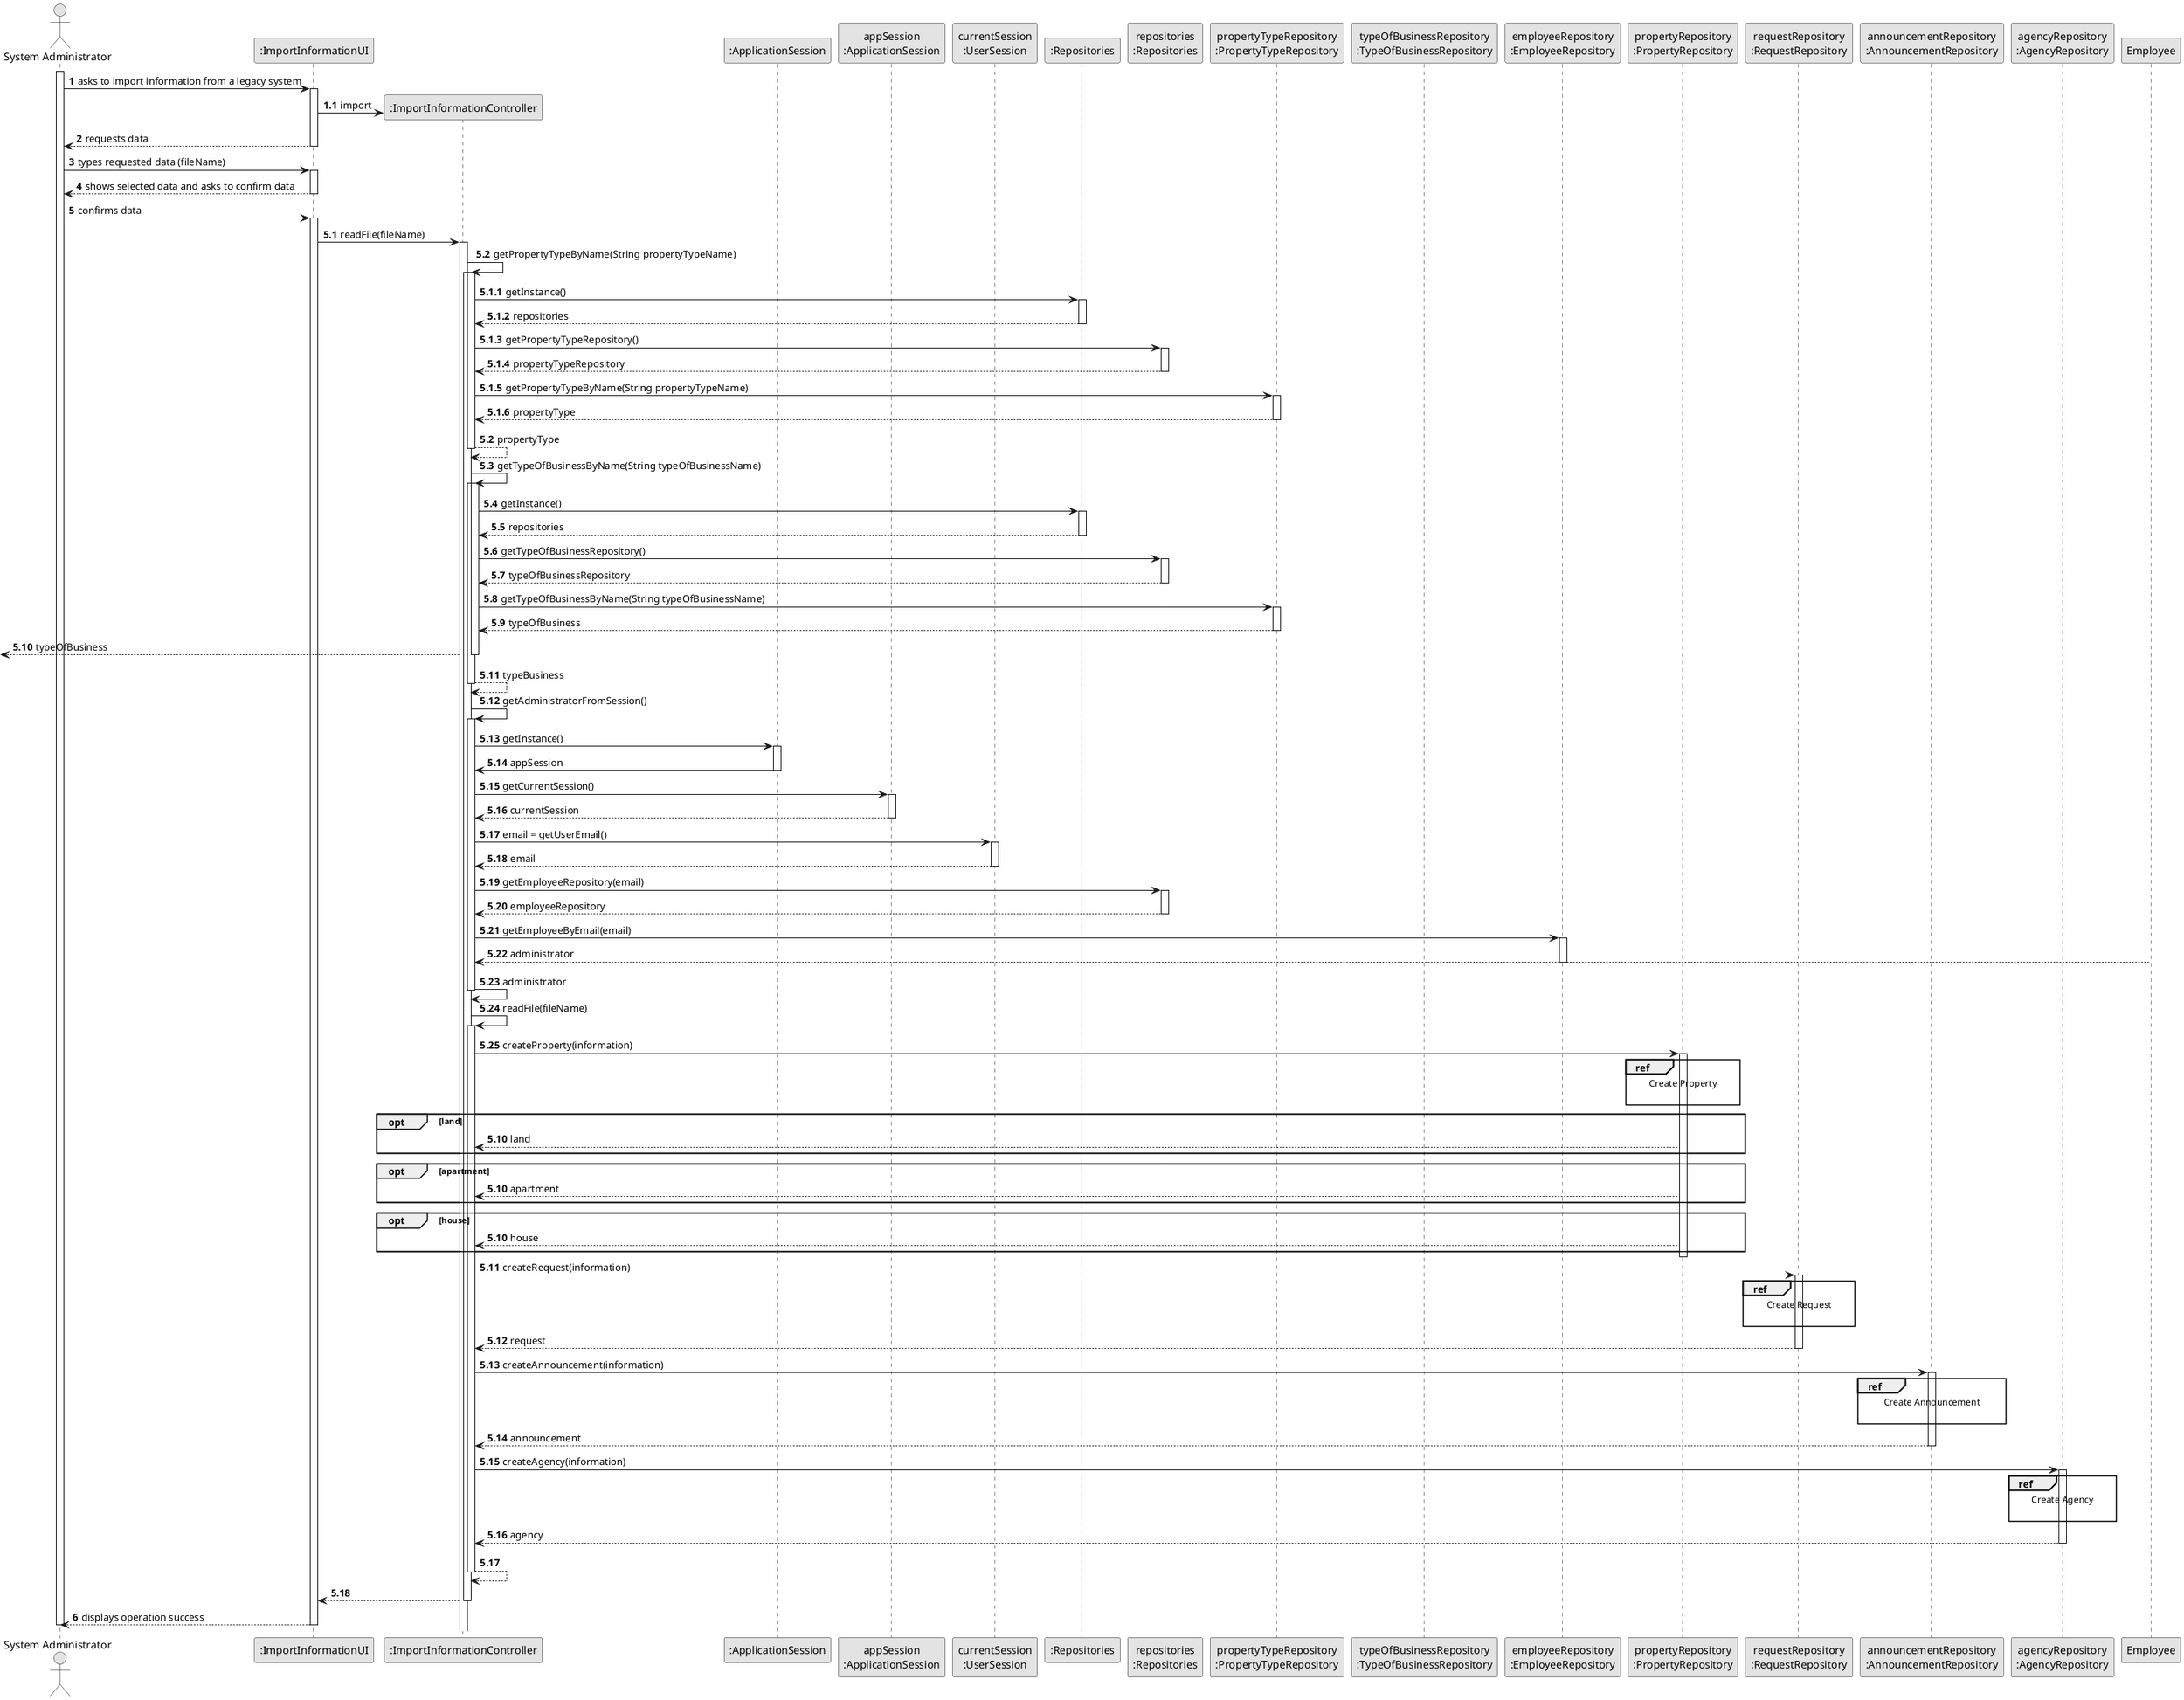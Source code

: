 @startuml
skinparam monochrome true
skinparam packageStyle rectangle
skinparam shadowing false

autonumber

'hide footbox
actor "System Administrator" as ADM
participant ":ImportInformationUI" as UI
participant ":ImportInformationController" as CTRL
participant ":ApplicationSession" as _APP
participant "appSession\n:ApplicationSession" as APP
participant "currentSession\n:UserSession" as SESSAO
participant ":Repositories" as Rep
participant "repositories\n:Repositories" as PLAT
participant "propertyTypeRepository\n:PropertyTypeRepository" as ProType
participant "typeOfBusinessRepository\n:TypeOfBusinessRepository" as TypeOfBusinessRepository
participant "employeeRepository\n:EmployeeRepository" as EmployeeRepository
participant "propertyRepository\n:PropertyRepository" as PropertyRepository
participant "requestRepository\n:RequestRepository" as RequestRepository
participant "announcementRepository\n:AnnouncementRepository" as AnnouncementRepository
participant "agencyRepository\n:AgencyRepository" as AgencyRepository

activate ADM

    ADM -> UI : asks to import information from a legacy system

autonumber 1.1
    activate UI

        UI -> CTRL** : import

autonumber 2
        UI --> ADM : requests data
    deactivate UI

    ADM -> UI : types requested data (fileName)
    activate UI

        UI --> ADM : shows selected data and asks to confirm data
    deactivate UI

    ADM -> UI : confirms data
    activate UI
        autonumber 5.1
        UI -> CTRL : readFile(fileName)
        activate CTRL

            CTRL -> CTRL : getPropertyTypeByName(String propertyTypeName)
            activate CTRL

                autonumber 5.1.1
                activate CTRL
                    CTRL -> Rep : getInstance()

                    activate Rep

                    Rep --> CTRL: repositories
                    deactivate Rep

                    CTRL -> PLAT : getPropertyTypeRepository()
                    activate PLAT

                    PLAT --> CTRL : propertyTypeRepository
                    deactivate PLAT

                    CTRL -> ProType :getPropertyTypeByName(String propertyTypeName)
                    activate ProType

                    ProType --> CTRL : propertyType
                    deactivate ProType

                autonumber 5.2
                CTRL --> CTRL : propertyType
            deactivate CTRL

            CTRL -> CTRL : getTypeOfBusinessByName(String typeOfBusinessName)
                        activate CTRL

                            activate CTRL
                                CTRL -> Rep : getInstance()

                                activate Rep

                                Rep --> CTRL: repositories
                                deactivate Rep

                                CTRL -> PLAT : getTypeOfBusinessRepository()
                                activate PLAT

                                PLAT --> CTRL : typeOfBusinessRepository
                                deactivate PLAT

                                CTRL -> ProType :getTypeOfBusinessByName(String typeOfBusinessName)
                                activate ProType

                                ProType --> CTRL : typeOfBusiness
                                deactivate ProType

                            <-- CTRL: typeOfBusiness
                            deactivate CTRL

                            CTRL --> CTRL : typeBusiness
                        deactivate CTRL

            CTRL -> CTRL : getAdministratorFromSession()
            activate CTRL

                CTRL -> _APP: getInstance()
                        activate _APP
                            _APP -> CTRL: appSession
                        deactivate _APP

                        CTRL -> APP: getCurrentSession()
                        activate APP

                            APP --> CTRL: currentSession
                        deactivate APP

                        CTRL -> SESSAO: email = getUserEmail()
                        activate SESSAO

                            SESSAO --> CTRL: email
                        deactivate SESSAO

                        CTRL -> PLAT: getEmployeeRepository(email)
                        activate PLAT

                            PLAT --> CTRL: employeeRepository
                        deactivate PLAT

                        CTRL -> EmployeeRepository: getEmployeeByEmail(email)
                        activate EmployeeRepository

                            Employee --> CTRL : administrator
                        deactivate EmployeeRepository

                CTRL -> CTRL : administrator
            deactivate CTRL

            CTRL -> CTRL: readFile(fileName)
            activate CTRL
            CTRL -> PropertyRepository: createProperty(information)
            activate PropertyRepository

                ref over PropertyRepository
                    Create Property

                end
                autonumber 5.10
                opt land
                PropertyRepository --> CTRL : land
                end
                autonumber 5.10
                opt apartment
                PropertyRepository --> CTRL: apartment
                end
                autonumber 5.10
                opt house
                PropertyRepository --> CTRL: house
                end
            deactivate PropertyRepository
            autonumber 5.11

            CTRL -> RequestRepository: createRequest(information)
            activate RequestRepository
                ref over RequestRepository
                                    Create Request

                end
                RequestRepository --> CTRL: request
                deactivate RequestRepository

           CTRL -> AnnouncementRepository: createAnnouncement(information)
                       activate AnnouncementRepository
                           ref over AnnouncementRepository
                                               Create Announcement

                           end
                           AnnouncementRepository --> CTRL: announcement
                           deactivate AnnouncementRepository
          CTRL -> AgencyRepository: createAgency(information)
                                 activate AgencyRepository
                                     ref over AgencyRepository
                                                         Create Agency

                                     end
                                     AgencyRepository --> CTRL: agency
                                     deactivate AgencyRepository
          CTRL --> CTRL
          deactivate CTRL
          CTRL --> UI
          deactivate CTRL
          autonumber 6
            UI --> ADM: displays operation success
    deactivate UI

deactivate ADM
@enduml